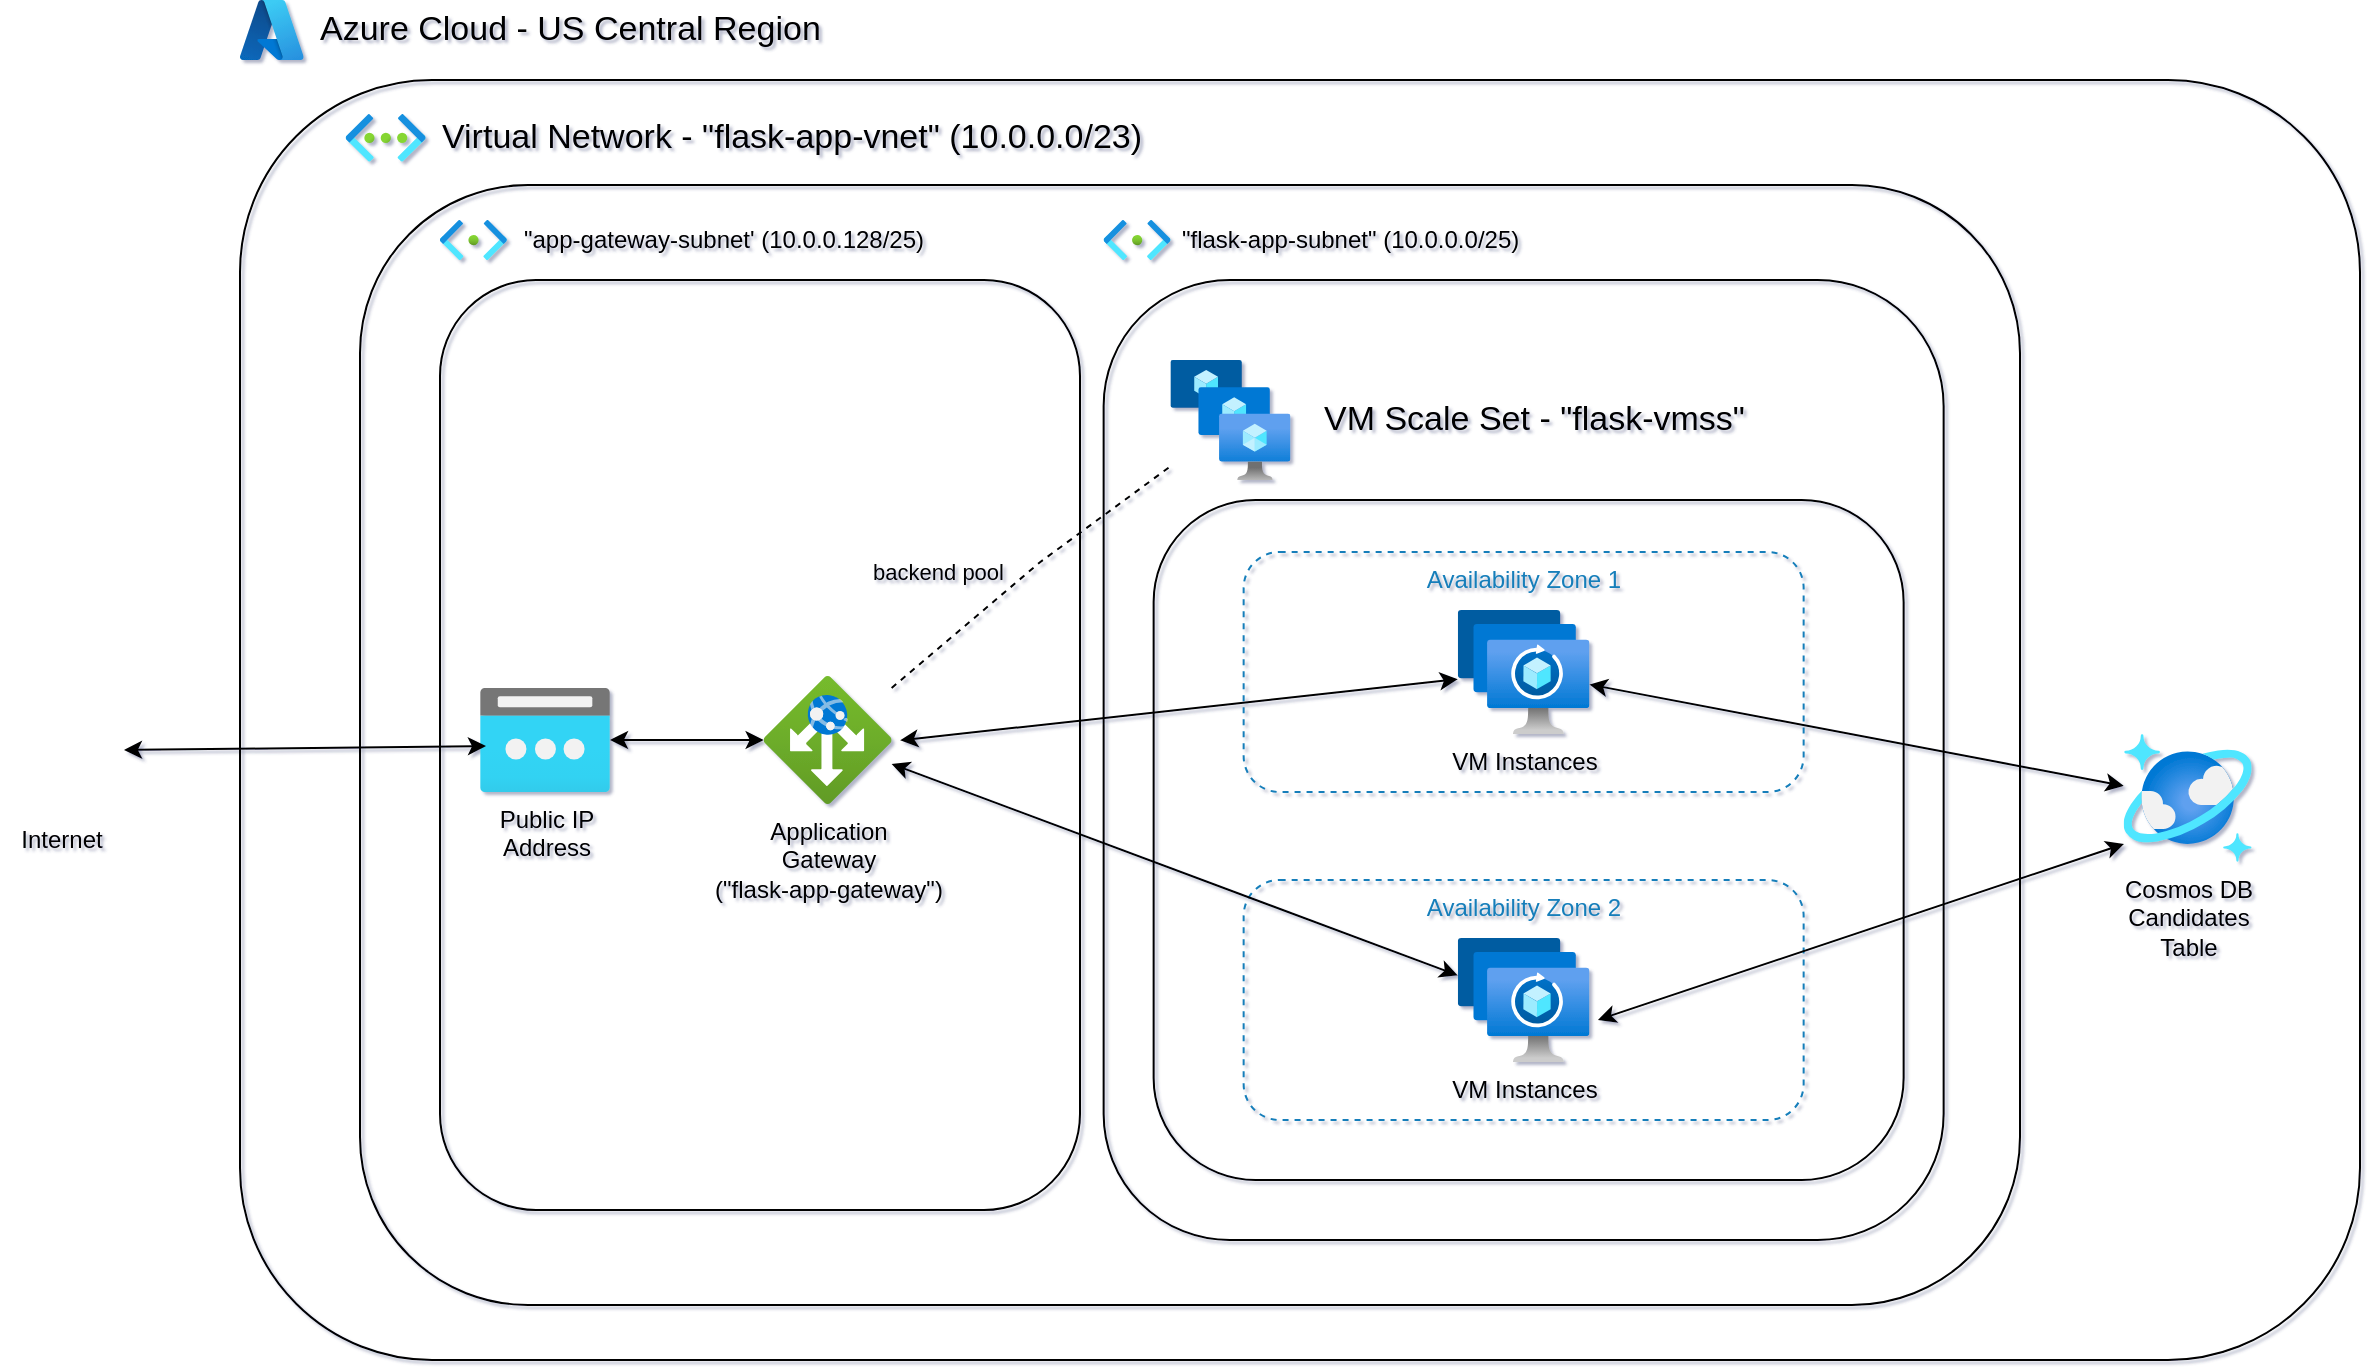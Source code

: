 <mxfile version="26.0.1">
  <diagram id="7gcUSTIZ7YSJ5vT40chW" name="Page-1">
    <mxGraphModel grid="1" page="1" gridSize="10" guides="1" tooltips="1" connect="1" arrows="1" fold="1" pageScale="1" pageWidth="1169" pageHeight="827" background="#ffffff" math="0" shadow="1">
      <root>
        <mxCell id="0" />
        <mxCell id="1" parent="0" />
        <mxCell id="M7SeO1mPTdzSNuAZCHN5-28" value="" style="whiteSpace=wrap;html=1;fillColor=none;rounded=1;labelBackgroundColor=none;fontColor=none;noLabel=1;" vertex="1" parent="1">
          <mxGeometry x="200" y="-730" width="1060" height="640" as="geometry" />
        </mxCell>
        <mxCell id="M7SeO1mPTdzSNuAZCHN5-29" value="" style="whiteSpace=wrap;html=1;rounded=1;fillColor=none;" vertex="1" parent="1">
          <mxGeometry x="260" y="-677.5" width="830" height="560" as="geometry" />
        </mxCell>
        <mxCell id="M7SeO1mPTdzSNuAZCHN5-30" value="Azure Cloud - US Central Region" style="image;aspect=fixed;html=1;points=[];align=left;fontSize=17;image=img/lib/azure2/other/Azure_A.svg;labelBackgroundColor=none;labelPosition=right;verticalLabelPosition=middle;verticalAlign=middle;spacing=8;" vertex="1" parent="1">
          <mxGeometry x="200" y="-770" width="31.82" height="30" as="geometry" />
        </mxCell>
        <mxCell id="M7SeO1mPTdzSNuAZCHN5-35" value="Virtual Network - &quot;flask-app-vnet&quot; (10.0.0.0/23)" style="image;aspect=fixed;html=1;points=[];align=left;fontSize=17;image=img/lib/azure2/networking/Virtual_Networks.svg;labelBackgroundColor=none;labelPosition=right;verticalLabelPosition=middle;verticalAlign=middle;spacing=8;" vertex="1" parent="1">
          <mxGeometry x="252.82" y="-713" width="40" height="23.88" as="geometry" />
        </mxCell>
        <mxCell id="M7SeO1mPTdzSNuAZCHN5-36" value="" style="whiteSpace=wrap;html=1;fillColor=none;rounded=1;" vertex="1" parent="1">
          <mxGeometry x="300" y="-630" width="320" height="465" as="geometry" />
        </mxCell>
        <mxCell id="M7SeO1mPTdzSNuAZCHN5-37" value="Cosmos DB&lt;div&gt;Candidates&lt;/div&gt;&lt;div&gt;Table&lt;/div&gt;&lt;div&gt;&lt;br&gt;&lt;/div&gt;" style="image;aspect=fixed;html=1;points=[];align=center;fontSize=12;image=img/lib/azure2/databases/Azure_Cosmos_DB.svg;labelBackgroundColor=none;" vertex="1" parent="1">
          <mxGeometry x="1141.82" y="-403" width="64" height="64" as="geometry" />
        </mxCell>
        <mxCell id="M7SeO1mPTdzSNuAZCHN5-42" value="&lt;div&gt;&lt;span style=&quot;color: light-dark(rgb(0, 0, 0), rgb(255, 255, 255));&quot;&gt;&quot;app-gateway-subnet&#39; (10.0.0.128/25)&lt;/span&gt;&lt;/div&gt;" style="image;aspect=fixed;html=1;points=[];align=left;fontSize=12;image=img/lib/azure2/networking/Subnet.svg;labelBackgroundColor=none;labelPosition=right;verticalLabelPosition=middle;verticalAlign=middle;spacing=9;" vertex="1" parent="1">
          <mxGeometry x="300" y="-660" width="33.4" height="20" as="geometry" />
        </mxCell>
        <mxCell id="M7SeO1mPTdzSNuAZCHN5-43" value="" style="whiteSpace=wrap;html=1;fillColor=none;rounded=1;" vertex="1" parent="1">
          <mxGeometry x="631.82" y="-630" width="420" height="480" as="geometry" />
        </mxCell>
        <mxCell id="M7SeO1mPTdzSNuAZCHN5-45" value="&quot;flask-app-subnet&quot; (10.0.0.0/25)" style="image;aspect=fixed;html=1;points=[];align=left;fontSize=12;image=img/lib/azure2/networking/Subnet.svg;labelPosition=right;verticalLabelPosition=middle;verticalAlign=middle;labelBackgroundColor=none;spacing=6;" vertex="1" parent="1">
          <mxGeometry x="631.82" y="-660" width="33.4" height="20" as="geometry" />
        </mxCell>
        <mxCell id="M7SeO1mPTdzSNuAZCHN5-46" value="" style="whiteSpace=wrap;html=1;fillColor=none;rounded=1;" vertex="1" parent="1">
          <mxGeometry x="656.82" y="-520" width="375" height="340" as="geometry" />
        </mxCell>
        <mxCell id="M7SeO1mPTdzSNuAZCHN5-47" value="Application&lt;div&gt;Gateway&lt;/div&gt;&lt;div&gt;(&quot;flask-app-gateway&quot;)&lt;/div&gt;&lt;div&gt;&lt;br&gt;&lt;/div&gt;" style="image;aspect=fixed;html=1;points=[];align=center;fontSize=12;image=img/lib/azure2/networking/Application_Gateways.svg;labelBackgroundColor=none;" vertex="1" parent="1">
          <mxGeometry x="461.82" y="-432" width="64" height="64" as="geometry" />
        </mxCell>
        <mxCell id="M7SeO1mPTdzSNuAZCHN5-50" value="Public IP&lt;div&gt;Address&lt;/div&gt;" style="image;aspect=fixed;html=1;points=[];align=center;fontSize=12;image=img/lib/azure2/networking/Public_IP_Addresses.svg;labelBackgroundColor=none;" vertex="1" parent="1">
          <mxGeometry x="320" y="-426" width="65" height="52" as="geometry" />
        </mxCell>
        <mxCell id="M7SeO1mPTdzSNuAZCHN5-51" value="VM Scale Set - &quot;flask-vmss&quot;" style="image;aspect=fixed;html=1;points=[];align=left;fontSize=17;image=img/lib/azure2/compute/VM_Scale_Sets.svg;labelBackgroundColor=none;labelPosition=right;verticalLabelPosition=middle;verticalAlign=middle;spacing=17;" vertex="1" parent="1">
          <mxGeometry x="665.22" y="-590" width="60" height="60" as="geometry" />
        </mxCell>
        <mxCell id="M7SeO1mPTdzSNuAZCHN5-53" value="Availability Zone 1" style="fillColor=none;strokeColor=#147EBA;dashed=1;verticalAlign=top;fontStyle=0;fontColor=#147EBA;whiteSpace=wrap;html=1;rounded=1;" vertex="1" parent="1">
          <mxGeometry x="701.82" y="-494" width="280" height="120" as="geometry" />
        </mxCell>
        <mxCell id="M7SeO1mPTdzSNuAZCHN5-54" value="Availability Zone 2" style="fillColor=none;strokeColor=#147EBA;dashed=1;verticalAlign=top;fontStyle=0;fontColor=#147EBA;whiteSpace=wrap;html=1;rounded=1;" vertex="1" parent="1">
          <mxGeometry x="701.82" y="-330" width="280" height="120" as="geometry" />
        </mxCell>
        <mxCell id="M7SeO1mPTdzSNuAZCHN5-57" value="VM Instances" style="image;aspect=fixed;html=1;points=[];align=center;fontSize=12;image=img/lib/azure2/networking/Spot_VMSS.svg;labelBackgroundColor=none;" vertex="1" parent="1">
          <mxGeometry x="808.88" y="-465" width="65.88" height="62" as="geometry" />
        </mxCell>
        <mxCell id="M7SeO1mPTdzSNuAZCHN5-58" value="VM Instances" style="image;aspect=fixed;html=1;points=[];align=center;fontSize=12;image=img/lib/azure2/networking/Spot_VMSS.svg;labelBackgroundColor=none;" vertex="1" parent="1">
          <mxGeometry x="808.88" y="-301" width="65.88" height="62" as="geometry" />
        </mxCell>
        <mxCell id="M7SeO1mPTdzSNuAZCHN5-70" value="backend pool" style="endArrow=none;startArrow=none;html=1;rounded=0;labelPosition=left;verticalLabelPosition=middle;align=right;verticalAlign=middle;spacingLeft=11;spacing=13;labelBackgroundColor=none;dashed=1;startFill=0;endFill=0;" edge="1" parent="1">
          <mxGeometry width="50" height="50" relative="1" as="geometry">
            <mxPoint x="525.82" y="-426.004" as="sourcePoint" />
            <mxPoint x="665.22" y="-536.826" as="targetPoint" />
            <Array as="points">
              <mxPoint x="600" y="-488.88" />
            </Array>
          </mxGeometry>
        </mxCell>
        <mxCell id="M7SeO1mPTdzSNuAZCHN5-71" value="" style="endArrow=classic;startArrow=classic;html=1;rounded=0;" edge="1" parent="1" source="M7SeO1mPTdzSNuAZCHN5-50" target="M7SeO1mPTdzSNuAZCHN5-47">
          <mxGeometry width="50" height="50" relative="1" as="geometry">
            <mxPoint x="570" y="-320" as="sourcePoint" />
            <mxPoint x="620" y="-370" as="targetPoint" />
            <Array as="points" />
          </mxGeometry>
        </mxCell>
        <mxCell id="M7SeO1mPTdzSNuAZCHN5-72" value="" style="endArrow=classic;startArrow=classic;html=1;rounded=0;exitX=0.719;exitY=0.495;exitDx=0;exitDy=0;exitPerimeter=0;" edge="1" parent="1" source="M7SeO1mPTdzSNuAZCHN5-36" target="M7SeO1mPTdzSNuAZCHN5-57">
          <mxGeometry width="50" height="50" relative="1" as="geometry">
            <mxPoint x="570" y="-320" as="sourcePoint" />
            <mxPoint x="620" y="-370" as="targetPoint" />
          </mxGeometry>
        </mxCell>
        <mxCell id="M7SeO1mPTdzSNuAZCHN5-73" value="" style="endArrow=classic;startArrow=classic;html=1;rounded=0;" edge="1" parent="1" source="M7SeO1mPTdzSNuAZCHN5-47" target="M7SeO1mPTdzSNuAZCHN5-58">
          <mxGeometry width="50" height="50" relative="1" as="geometry">
            <mxPoint x="570" y="-320" as="sourcePoint" />
            <mxPoint x="620" y="-370" as="targetPoint" />
          </mxGeometry>
        </mxCell>
        <mxCell id="M7SeO1mPTdzSNuAZCHN5-74" value="" style="endArrow=classic;startArrow=classic;html=1;rounded=0;" edge="1" parent="1" source="M7SeO1mPTdzSNuAZCHN5-57" target="M7SeO1mPTdzSNuAZCHN5-37">
          <mxGeometry width="50" height="50" relative="1" as="geometry">
            <mxPoint x="570" y="-320" as="sourcePoint" />
            <mxPoint x="620" y="-370" as="targetPoint" />
          </mxGeometry>
        </mxCell>
        <mxCell id="M7SeO1mPTdzSNuAZCHN5-75" value="" style="endArrow=classic;startArrow=classic;html=1;rounded=0;exitX=1.064;exitY=0.661;exitDx=0;exitDy=0;exitPerimeter=0;entryX=0.003;entryY=0.859;entryDx=0;entryDy=0;entryPerimeter=0;" edge="1" parent="1" source="M7SeO1mPTdzSNuAZCHN5-58" target="M7SeO1mPTdzSNuAZCHN5-37">
          <mxGeometry width="50" height="50" relative="1" as="geometry">
            <mxPoint x="570" y="-320" as="sourcePoint" />
            <mxPoint x="620" y="-370" as="targetPoint" />
          </mxGeometry>
        </mxCell>
        <mxCell id="M7SeO1mPTdzSNuAZCHN5-76" value="Internet" style="shape=image;verticalLabelPosition=bottom;labelBackgroundColor=none;verticalAlign=top;aspect=fixed;imageAspect=0;image=https://cdn-icons-png.flaticon.com/512/493/493805.png;" vertex="1" parent="1">
          <mxGeometry x="80" y="-426" width="62" height="62" as="geometry" />
        </mxCell>
        <mxCell id="M7SeO1mPTdzSNuAZCHN5-77" value="" style="endArrow=classic;startArrow=classic;html=1;rounded=0;exitX=1;exitY=0.5;exitDx=0;exitDy=0;entryX=0.046;entryY=0.558;entryDx=0;entryDy=0;entryPerimeter=0;spacing=11;spacingRight=9;" edge="1" parent="1" source="M7SeO1mPTdzSNuAZCHN5-76" target="M7SeO1mPTdzSNuAZCHN5-50">
          <mxGeometry width="50" height="50" relative="1" as="geometry">
            <mxPoint x="620" y="-300" as="sourcePoint" />
            <mxPoint x="670" y="-350" as="targetPoint" />
          </mxGeometry>
        </mxCell>
      </root>
    </mxGraphModel>
  </diagram>
</mxfile>

